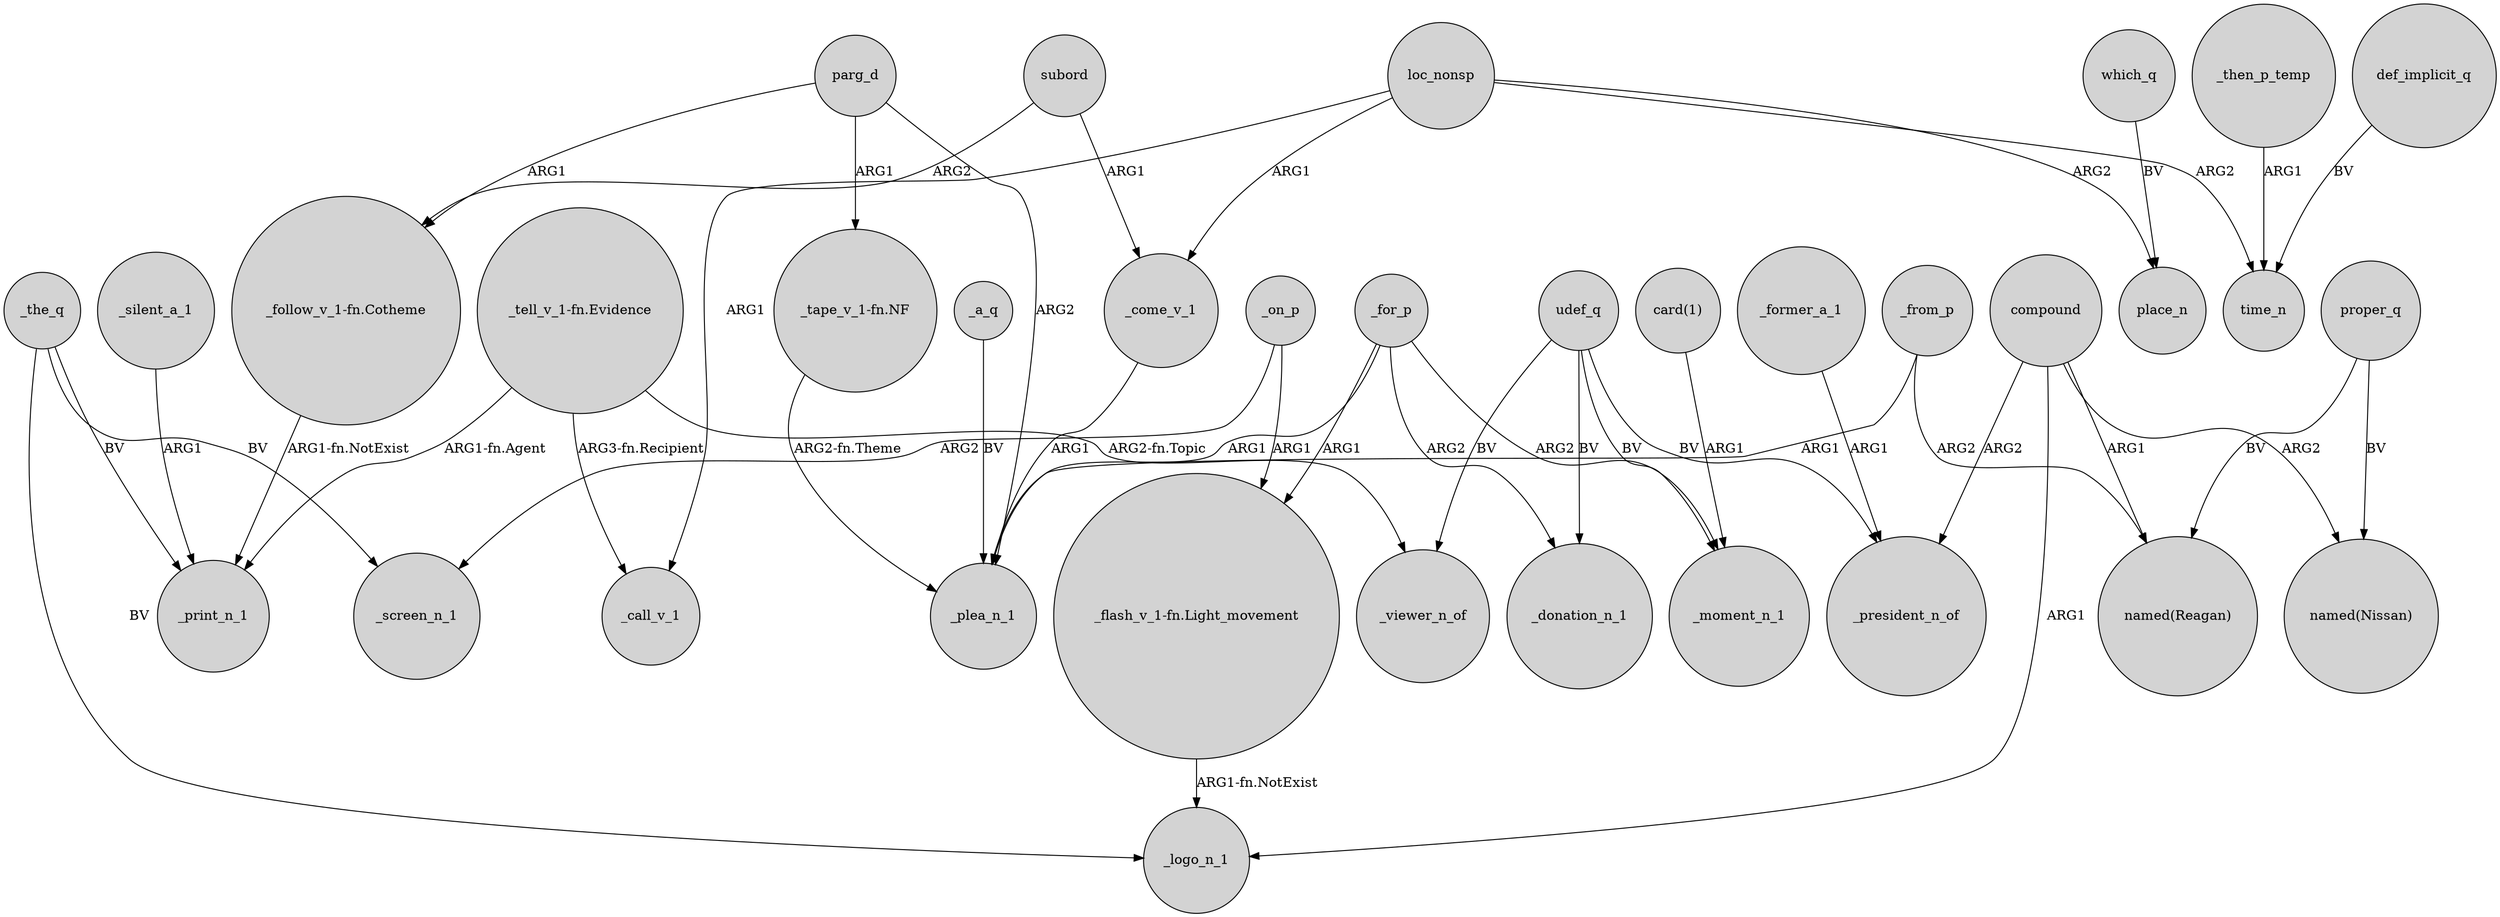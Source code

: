 digraph {
	node [shape=circle style=filled]
	_silent_a_1 -> _print_n_1 [label=ARG1]
	_former_a_1 -> _president_n_of [label=ARG1]
	compound -> "named(Reagan)" [label=ARG1]
	compound -> _president_n_of [label=ARG2]
	"_flash_v_1-fn.Light_movement" -> _logo_n_1 [label="ARG1-fn.NotExist"]
	_for_p -> _donation_n_1 [label=ARG2]
	compound -> "named(Nissan)" [label=ARG2]
	_for_p -> "_flash_v_1-fn.Light_movement" [label=ARG1]
	parg_d -> "_tape_v_1-fn.NF" [label=ARG1]
	_come_v_1 -> _plea_n_1 [label=ARG1]
	subord -> _come_v_1 [label=ARG1]
	udef_q -> _donation_n_1 [label=BV]
	"card(1)" -> _moment_n_1 [label=ARG1]
	udef_q -> _viewer_n_of [label=BV]
	loc_nonsp -> _come_v_1 [label=ARG1]
	loc_nonsp -> time_n [label=ARG2]
	_then_p_temp -> time_n [label=ARG1]
	which_q -> place_n [label=BV]
	proper_q -> "named(Nissan)" [label=BV]
	_on_p -> "_flash_v_1-fn.Light_movement" [label=ARG1]
	udef_q -> _president_n_of [label=BV]
	"_follow_v_1-fn.Cotheme" -> _print_n_1 [label="ARG1-fn.NotExist"]
	parg_d -> _plea_n_1 [label=ARG2]
	"_tell_v_1-fn.Evidence" -> _print_n_1 [label="ARG1-fn.Agent"]
	_the_q -> _logo_n_1 [label=BV]
	subord -> "_follow_v_1-fn.Cotheme" [label=ARG2]
	_from_p -> _plea_n_1 [label=ARG1]
	"_tell_v_1-fn.Evidence" -> _viewer_n_of [label="ARG2-fn.Topic"]
	_for_p -> _plea_n_1 [label=ARG1]
	proper_q -> "named(Reagan)" [label=BV]
	_the_q -> _print_n_1 [label=BV]
	_the_q -> _screen_n_1 [label=BV]
	loc_nonsp -> place_n [label=ARG2]
	udef_q -> _moment_n_1 [label=BV]
	"_tape_v_1-fn.NF" -> _plea_n_1 [label="ARG2-fn.Theme"]
	compound -> _logo_n_1 [label=ARG1]
	loc_nonsp -> _call_v_1 [label=ARG1]
	_a_q -> _plea_n_1 [label=BV]
	"_tell_v_1-fn.Evidence" -> _call_v_1 [label="ARG3-fn.Recipient"]
	_for_p -> _moment_n_1 [label=ARG2]
	_on_p -> _screen_n_1 [label=ARG2]
	parg_d -> "_follow_v_1-fn.Cotheme" [label=ARG1]
	def_implicit_q -> time_n [label=BV]
	_from_p -> "named(Reagan)" [label=ARG2]
}
